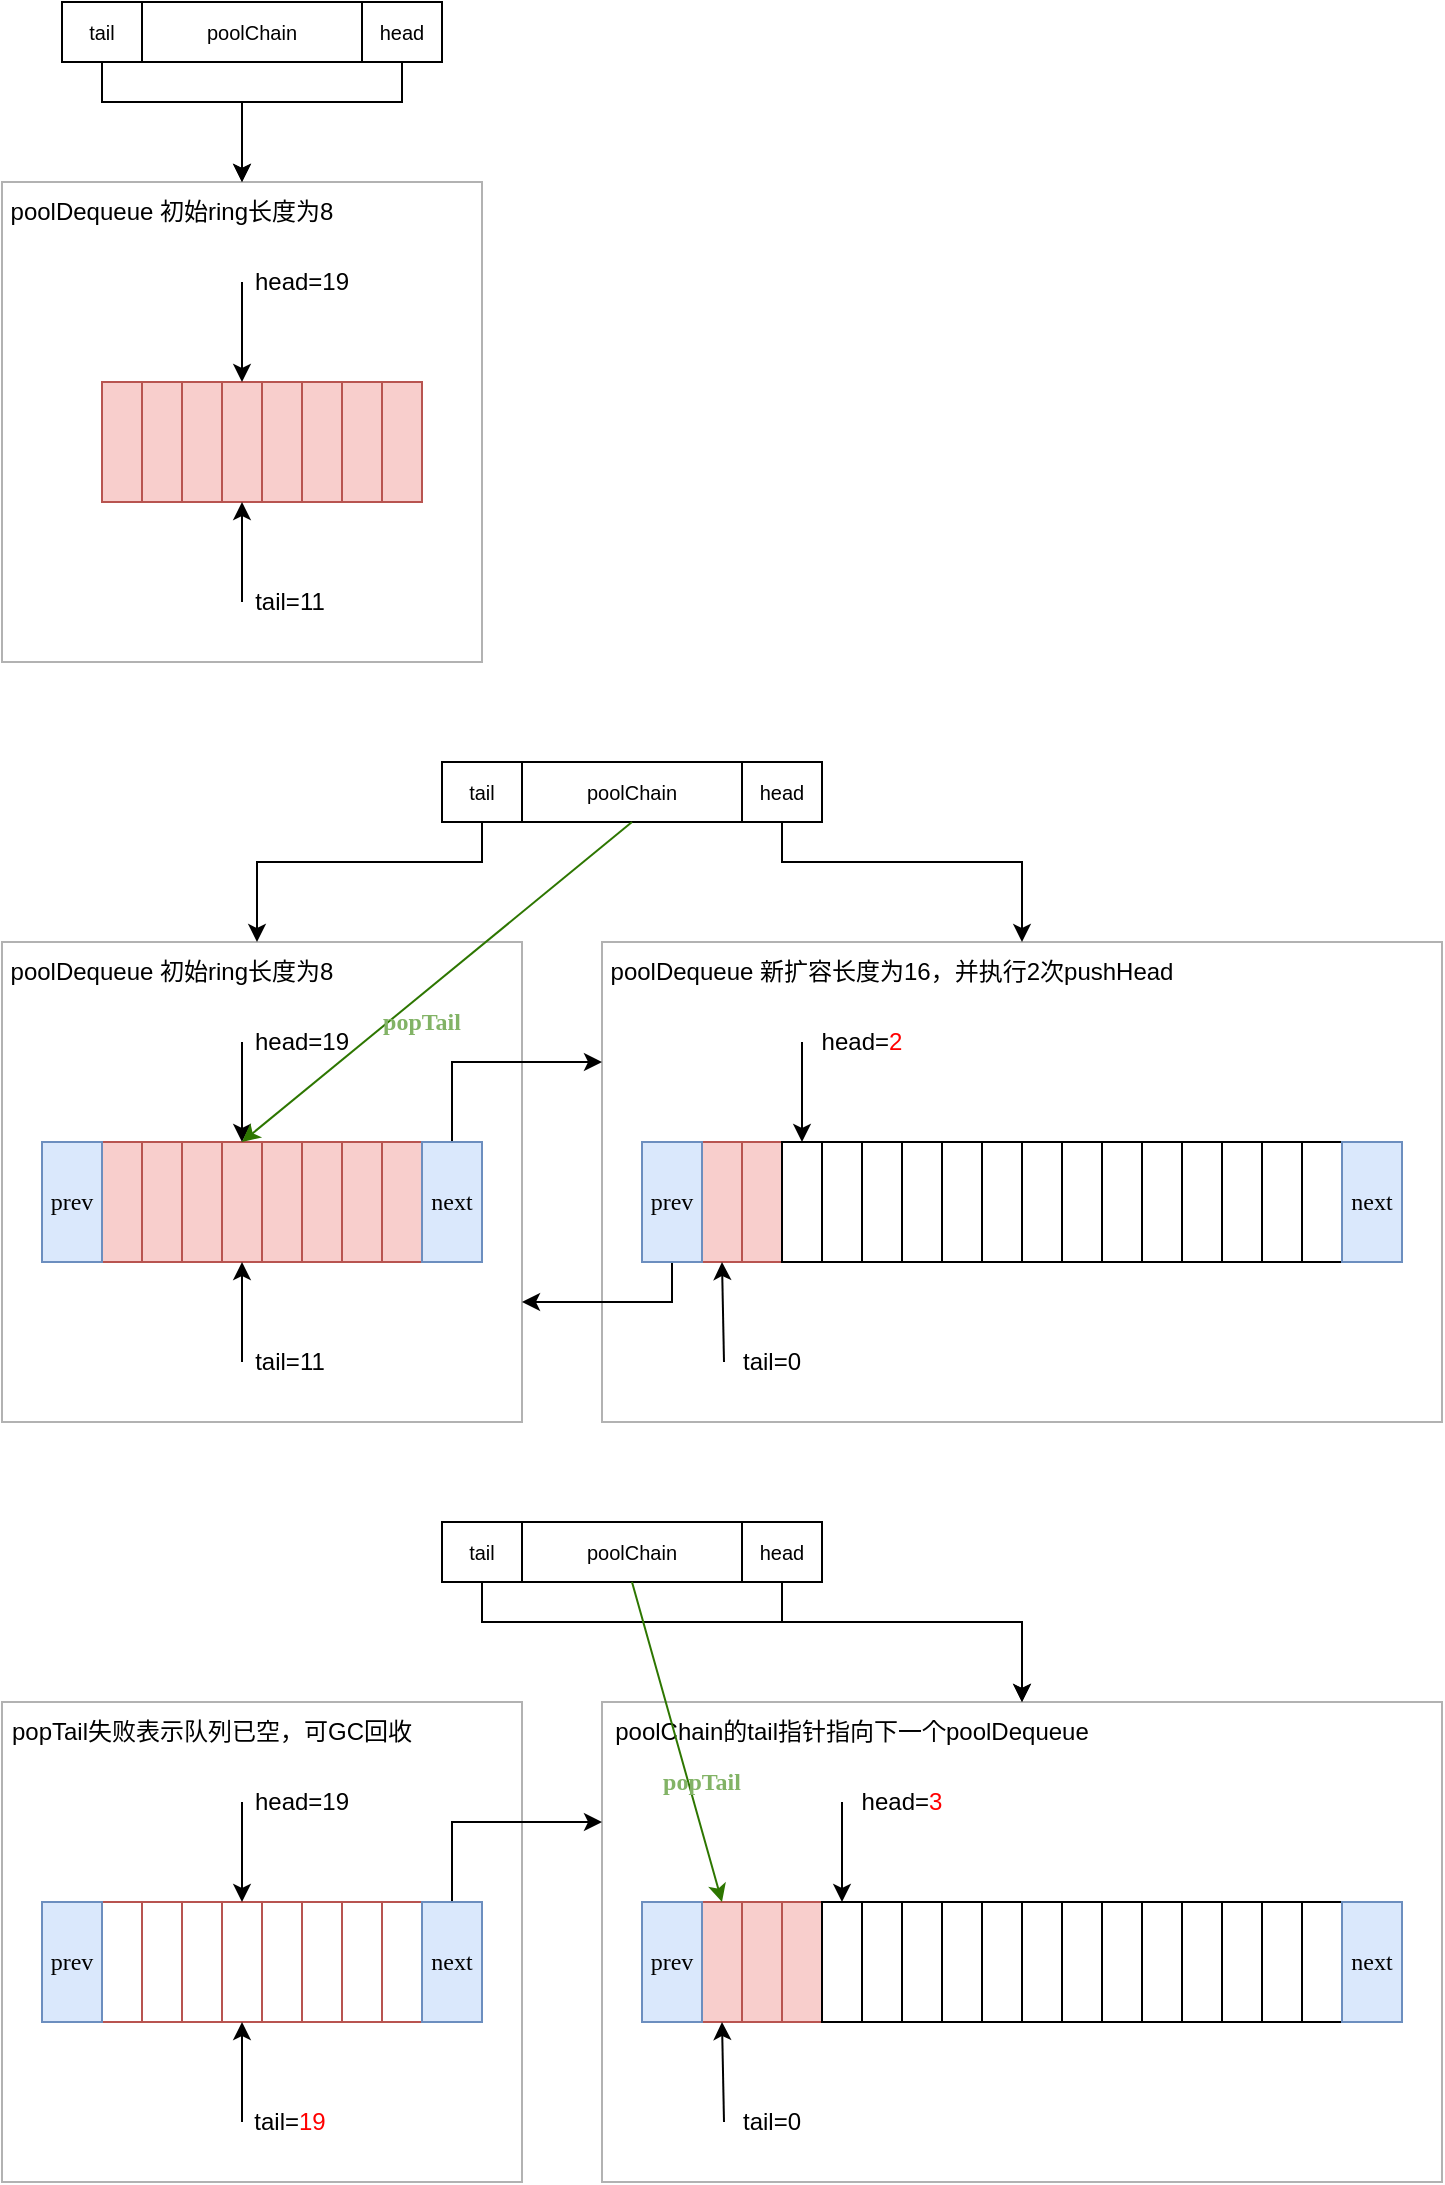 <mxfile version="13.0.3" type="device"><diagram id="6gDkvC9QRRX6IcyeClYk" name="Page-1"><mxGraphModel dx="946" dy="600" grid="1" gridSize="10" guides="1" tooltips="1" connect="1" arrows="1" fold="1" page="1" pageScale="1" pageWidth="827" pageHeight="1169" math="0" shadow="0"><root><mxCell id="0"/><mxCell id="1" parent="0"/><mxCell id="5kj4WZSdBN67woYxVxpB-96" value="" style="rounded=0;whiteSpace=wrap;html=1;shadow=0;comic=0;strokeColor=#000000;strokeWidth=1;fillColor=#FFFFFF;gradientColor=none;fontSize=10;opacity=30;" vertex="1" parent="1"><mxGeometry x="110" y="610" width="260" height="240" as="geometry"/></mxCell><mxCell id="5kj4WZSdBN67woYxVxpB-95" value="" style="rounded=0;whiteSpace=wrap;html=1;shadow=0;comic=0;strokeColor=#000000;strokeWidth=1;fillColor=#FFFFFF;gradientColor=none;fontSize=10;opacity=30;" vertex="1" parent="1"><mxGeometry x="110" y="230" width="240" height="240" as="geometry"/></mxCell><mxCell id="5kj4WZSdBN67woYxVxpB-26" value="poolDequeue 初始ring长度为8" style="text;html=1;strokeColor=none;fillColor=none;align=center;verticalAlign=middle;whiteSpace=wrap;rounded=0;opacity=30;" vertex="1" parent="1"><mxGeometry x="110" y="230" width="170" height="30" as="geometry"/></mxCell><mxCell id="5kj4WZSdBN67woYxVxpB-53" value="" style="rounded=0;whiteSpace=wrap;html=1;fillColor=#f8cecc;strokeColor=#b85450;" vertex="1" parent="1"><mxGeometry x="160" y="330" width="20" height="60" as="geometry"/></mxCell><mxCell id="5kj4WZSdBN67woYxVxpB-54" value="" style="rounded=0;whiteSpace=wrap;html=1;fillColor=#f8cecc;strokeColor=#b85450;" vertex="1" parent="1"><mxGeometry x="180" y="330" width="20" height="60" as="geometry"/></mxCell><mxCell id="5kj4WZSdBN67woYxVxpB-55" value="" style="rounded=0;whiteSpace=wrap;html=1;fillColor=#f8cecc;strokeColor=#b85450;gradientDirection=north;comic=0;" vertex="1" parent="1"><mxGeometry x="200" y="330" width="20" height="60" as="geometry"/></mxCell><mxCell id="5kj4WZSdBN67woYxVxpB-56" value="" style="rounded=0;whiteSpace=wrap;html=1;fillColor=#f8cecc;strokeColor=#b85450;" vertex="1" parent="1"><mxGeometry x="220" y="330" width="20" height="60" as="geometry"/></mxCell><mxCell id="5kj4WZSdBN67woYxVxpB-57" value="" style="rounded=0;whiteSpace=wrap;html=1;fillColor=#f8cecc;strokeColor=#b85450;" vertex="1" parent="1"><mxGeometry x="240" y="330" width="20" height="60" as="geometry"/></mxCell><mxCell id="5kj4WZSdBN67woYxVxpB-58" value="" style="rounded=0;whiteSpace=wrap;html=1;fillColor=#f8cecc;strokeColor=#b85450;" vertex="1" parent="1"><mxGeometry x="260" y="330" width="20" height="60" as="geometry"/></mxCell><mxCell id="5kj4WZSdBN67woYxVxpB-59" value="" style="rounded=0;whiteSpace=wrap;html=1;fillColor=#f8cecc;strokeColor=#b85450;" vertex="1" parent="1"><mxGeometry x="280" y="330" width="20" height="60" as="geometry"/></mxCell><mxCell id="5kj4WZSdBN67woYxVxpB-60" value="" style="rounded=0;whiteSpace=wrap;html=1;fillColor=#f8cecc;strokeColor=#b85450;" vertex="1" parent="1"><mxGeometry x="300" y="330" width="20" height="60" as="geometry"/></mxCell><mxCell id="5kj4WZSdBN67woYxVxpB-61" value="" style="endArrow=classic;html=1;entryX=0.5;entryY=0;entryDx=0;entryDy=0;exitX=0;exitY=0.5;exitDx=0;exitDy=0;" edge="1" source="5kj4WZSdBN67woYxVxpB-63" target="5kj4WZSdBN67woYxVxpB-56" parent="1"><mxGeometry width="50" height="50" relative="1" as="geometry"><mxPoint x="190" y="280" as="sourcePoint"/><mxPoint x="290" y="330" as="targetPoint"/></mxGeometry></mxCell><mxCell id="5kj4WZSdBN67woYxVxpB-62" value="" style="endArrow=classic;html=1;entryX=0.5;entryY=1;entryDx=0;entryDy=0;exitX=0;exitY=0.5;exitDx=0;exitDy=0;" edge="1" source="5kj4WZSdBN67woYxVxpB-64" target="5kj4WZSdBN67woYxVxpB-56" parent="1"><mxGeometry width="50" height="50" relative="1" as="geometry"><mxPoint x="210" y="440" as="sourcePoint"/><mxPoint x="219" y="470" as="targetPoint"/></mxGeometry></mxCell><mxCell id="5kj4WZSdBN67woYxVxpB-63" value="head=19" style="text;html=1;strokeColor=none;fillColor=none;align=center;verticalAlign=middle;whiteSpace=wrap;rounded=0;" vertex="1" parent="1"><mxGeometry x="230" y="270" width="60" height="20" as="geometry"/></mxCell><mxCell id="5kj4WZSdBN67woYxVxpB-64" value="tail=11" style="text;html=1;strokeColor=none;fillColor=none;align=center;verticalAlign=middle;whiteSpace=wrap;rounded=0;" vertex="1" parent="1"><mxGeometry x="230" y="430" width="48" height="20" as="geometry"/></mxCell><mxCell id="5kj4WZSdBN67woYxVxpB-66" value="poolChain" style="rounded=0;whiteSpace=wrap;html=1;shadow=0;comic=0;strokeWidth=1;fontSize=10;" vertex="1" parent="1"><mxGeometry x="180" y="140" width="110" height="30" as="geometry"/></mxCell><mxCell id="5kj4WZSdBN67woYxVxpB-67" value="head" style="rounded=0;whiteSpace=wrap;html=1;shadow=0;comic=0;strokeColor=#000000;strokeWidth=1;fillColor=#FFFFFF;gradientColor=none;fontSize=10;" vertex="1" parent="1"><mxGeometry x="290" y="140" width="40" height="30" as="geometry"/></mxCell><mxCell id="5kj4WZSdBN67woYxVxpB-74" value="" style="edgeStyle=orthogonalEdgeStyle;rounded=0;orthogonalLoop=1;jettySize=auto;html=1;fontSize=8;" edge="1" parent="1" source="5kj4WZSdBN67woYxVxpB-68"><mxGeometry relative="1" as="geometry"><mxPoint x="230" y="230" as="targetPoint"/><Array as="points"><mxPoint x="160" y="190"/><mxPoint x="230" y="190"/></Array></mxGeometry></mxCell><mxCell id="5kj4WZSdBN67woYxVxpB-68" value="tail" style="rounded=0;whiteSpace=wrap;html=1;shadow=0;comic=0;strokeColor=#000000;strokeWidth=1;fillColor=#FFFFFF;gradientColor=none;fontSize=10;" vertex="1" parent="1"><mxGeometry x="140" y="140" width="40" height="30" as="geometry"/></mxCell><mxCell id="5kj4WZSdBN67woYxVxpB-75" value="" style="edgeStyle=orthogonalEdgeStyle;rounded=0;orthogonalLoop=1;jettySize=auto;html=1;fontSize=8;exitX=0.5;exitY=1;exitDx=0;exitDy=0;" edge="1" parent="1" source="5kj4WZSdBN67woYxVxpB-67"><mxGeometry relative="1" as="geometry"><mxPoint x="180" y="180" as="sourcePoint"/><mxPoint x="230" y="230" as="targetPoint"/><Array as="points"><mxPoint x="310" y="190"/><mxPoint x="230" y="190"/></Array></mxGeometry></mxCell><mxCell id="5kj4WZSdBN67woYxVxpB-77" value="poolDequeue 初始ring长度为8" style="text;html=1;strokeColor=none;fillColor=none;align=center;verticalAlign=middle;whiteSpace=wrap;rounded=0;opacity=30;" vertex="1" parent="1"><mxGeometry x="110" y="610" width="170" height="30" as="geometry"/></mxCell><mxCell id="5kj4WZSdBN67woYxVxpB-78" value="" style="rounded=0;whiteSpace=wrap;html=1;fillColor=#f8cecc;strokeColor=#b85450;" vertex="1" parent="1"><mxGeometry x="160" y="710" width="20" height="60" as="geometry"/></mxCell><mxCell id="5kj4WZSdBN67woYxVxpB-79" value="" style="rounded=0;whiteSpace=wrap;html=1;fillColor=#f8cecc;strokeColor=#b85450;" vertex="1" parent="1"><mxGeometry x="180" y="710" width="20" height="60" as="geometry"/></mxCell><mxCell id="5kj4WZSdBN67woYxVxpB-80" value="" style="rounded=0;whiteSpace=wrap;html=1;fillColor=#f8cecc;strokeColor=#b85450;gradientDirection=north;comic=0;" vertex="1" parent="1"><mxGeometry x="200" y="710" width="20" height="60" as="geometry"/></mxCell><mxCell id="5kj4WZSdBN67woYxVxpB-81" value="" style="rounded=0;whiteSpace=wrap;html=1;fillColor=#f8cecc;strokeColor=#b85450;" vertex="1" parent="1"><mxGeometry x="220" y="710" width="20" height="60" as="geometry"/></mxCell><mxCell id="5kj4WZSdBN67woYxVxpB-82" value="" style="rounded=0;whiteSpace=wrap;html=1;fillColor=#f8cecc;strokeColor=#b85450;" vertex="1" parent="1"><mxGeometry x="240" y="710" width="20" height="60" as="geometry"/></mxCell><mxCell id="5kj4WZSdBN67woYxVxpB-83" value="" style="rounded=0;whiteSpace=wrap;html=1;fillColor=#f8cecc;strokeColor=#b85450;" vertex="1" parent="1"><mxGeometry x="260" y="710" width="20" height="60" as="geometry"/></mxCell><mxCell id="5kj4WZSdBN67woYxVxpB-84" value="" style="rounded=0;whiteSpace=wrap;html=1;fillColor=#f8cecc;strokeColor=#b85450;" vertex="1" parent="1"><mxGeometry x="280" y="710" width="20" height="60" as="geometry"/></mxCell><mxCell id="5kj4WZSdBN67woYxVxpB-85" value="" style="rounded=0;whiteSpace=wrap;html=1;fillColor=#f8cecc;strokeColor=#b85450;" vertex="1" parent="1"><mxGeometry x="300" y="710" width="20" height="60" as="geometry"/></mxCell><mxCell id="5kj4WZSdBN67woYxVxpB-86" value="" style="endArrow=classic;html=1;entryX=0.5;entryY=0;entryDx=0;entryDy=0;exitX=0;exitY=0.5;exitDx=0;exitDy=0;" edge="1" source="5kj4WZSdBN67woYxVxpB-88" target="5kj4WZSdBN67woYxVxpB-81" parent="1"><mxGeometry width="50" height="50" relative="1" as="geometry"><mxPoint x="190" y="660" as="sourcePoint"/><mxPoint x="290" y="710" as="targetPoint"/></mxGeometry></mxCell><mxCell id="5kj4WZSdBN67woYxVxpB-87" value="" style="endArrow=classic;html=1;entryX=0.5;entryY=1;entryDx=0;entryDy=0;exitX=0;exitY=0.5;exitDx=0;exitDy=0;" edge="1" source="5kj4WZSdBN67woYxVxpB-89" target="5kj4WZSdBN67woYxVxpB-81" parent="1"><mxGeometry width="50" height="50" relative="1" as="geometry"><mxPoint x="210" y="820" as="sourcePoint"/><mxPoint x="219" y="850" as="targetPoint"/></mxGeometry></mxCell><mxCell id="5kj4WZSdBN67woYxVxpB-88" value="head=19" style="text;html=1;strokeColor=none;fillColor=none;align=center;verticalAlign=middle;whiteSpace=wrap;rounded=0;" vertex="1" parent="1"><mxGeometry x="230" y="650" width="60" height="20" as="geometry"/></mxCell><mxCell id="5kj4WZSdBN67woYxVxpB-89" value="tail=11" style="text;html=1;strokeColor=none;fillColor=none;align=center;verticalAlign=middle;whiteSpace=wrap;rounded=0;" vertex="1" parent="1"><mxGeometry x="230" y="810" width="48" height="20" as="geometry"/></mxCell><mxCell id="5kj4WZSdBN67woYxVxpB-90" value="poolChain" style="rounded=0;whiteSpace=wrap;html=1;shadow=0;comic=0;strokeWidth=1;fontSize=10;" vertex="1" parent="1"><mxGeometry x="370" y="520" width="110" height="30" as="geometry"/></mxCell><mxCell id="5kj4WZSdBN67woYxVxpB-91" value="head" style="rounded=0;whiteSpace=wrap;html=1;shadow=0;comic=0;strokeColor=#000000;strokeWidth=1;fillColor=#FFFFFF;gradientColor=none;fontSize=10;" vertex="1" parent="1"><mxGeometry x="480" y="520" width="40" height="30" as="geometry"/></mxCell><mxCell id="5kj4WZSdBN67woYxVxpB-92" value="" style="edgeStyle=orthogonalEdgeStyle;rounded=0;orthogonalLoop=1;jettySize=auto;html=1;fontSize=8;entryX=0.75;entryY=0;entryDx=0;entryDy=0;" edge="1" source="5kj4WZSdBN67woYxVxpB-93" parent="1" target="5kj4WZSdBN67woYxVxpB-77"><mxGeometry relative="1" as="geometry"><mxPoint x="230" y="610" as="targetPoint"/><Array as="points"><mxPoint x="350" y="570"/><mxPoint x="238" y="570"/></Array></mxGeometry></mxCell><mxCell id="5kj4WZSdBN67woYxVxpB-93" value="tail" style="rounded=0;whiteSpace=wrap;html=1;shadow=0;comic=0;strokeColor=#000000;strokeWidth=1;fillColor=#FFFFFF;gradientColor=none;fontSize=10;" vertex="1" parent="1"><mxGeometry x="330" y="520" width="40" height="30" as="geometry"/></mxCell><mxCell id="5kj4WZSdBN67woYxVxpB-94" value="" style="edgeStyle=orthogonalEdgeStyle;rounded=0;orthogonalLoop=1;jettySize=auto;html=1;fontSize=8;exitX=0.5;exitY=1;exitDx=0;exitDy=0;entryX=0.5;entryY=0;entryDx=0;entryDy=0;" edge="1" source="5kj4WZSdBN67woYxVxpB-91" parent="1" target="5kj4WZSdBN67woYxVxpB-97"><mxGeometry relative="1" as="geometry"><mxPoint x="370" y="560" as="sourcePoint"/><mxPoint x="420" y="610" as="targetPoint"/><Array as="points"><mxPoint x="500" y="570"/><mxPoint x="620" y="570"/><mxPoint x="620" y="610"/></Array></mxGeometry></mxCell><mxCell id="5kj4WZSdBN67woYxVxpB-97" value="" style="rounded=0;whiteSpace=wrap;html=1;shadow=0;comic=0;strokeColor=#000000;strokeWidth=1;fillColor=#FFFFFF;gradientColor=none;fontSize=10;opacity=30;" vertex="1" parent="1"><mxGeometry x="410" y="610" width="420" height="240" as="geometry"/></mxCell><mxCell id="5kj4WZSdBN67woYxVxpB-98" value="poolDequeue 新扩容长度为16，并执行2次pushHead" style="text;html=1;strokeColor=none;fillColor=none;align=center;verticalAlign=middle;whiteSpace=wrap;rounded=0;opacity=30;" vertex="1" parent="1"><mxGeometry x="410" y="610" width="290" height="30" as="geometry"/></mxCell><mxCell id="5kj4WZSdBN67woYxVxpB-99" value="" style="rounded=0;whiteSpace=wrap;html=1;fillColor=#f8cecc;strokeColor=#b85450;" vertex="1" parent="1"><mxGeometry x="460" y="710" width="20" height="60" as="geometry"/></mxCell><mxCell id="5kj4WZSdBN67woYxVxpB-100" value="" style="rounded=0;whiteSpace=wrap;html=1;fillColor=#f8cecc;strokeColor=#b85450;" vertex="1" parent="1"><mxGeometry x="480" y="710" width="20" height="60" as="geometry"/></mxCell><mxCell id="5kj4WZSdBN67woYxVxpB-101" value="" style="rounded=0;whiteSpace=wrap;html=1;gradientDirection=north;comic=0;" vertex="1" parent="1"><mxGeometry x="500" y="710" width="20" height="60" as="geometry"/></mxCell><mxCell id="5kj4WZSdBN67woYxVxpB-102" value="" style="rounded=0;whiteSpace=wrap;html=1;" vertex="1" parent="1"><mxGeometry x="520" y="710" width="20" height="60" as="geometry"/></mxCell><mxCell id="5kj4WZSdBN67woYxVxpB-103" value="" style="rounded=0;whiteSpace=wrap;html=1;" vertex="1" parent="1"><mxGeometry x="540" y="710" width="20" height="60" as="geometry"/></mxCell><mxCell id="5kj4WZSdBN67woYxVxpB-104" value="" style="rounded=0;whiteSpace=wrap;html=1;" vertex="1" parent="1"><mxGeometry x="560" y="710" width="20" height="60" as="geometry"/></mxCell><mxCell id="5kj4WZSdBN67woYxVxpB-105" value="" style="rounded=0;whiteSpace=wrap;html=1;" vertex="1" parent="1"><mxGeometry x="580" y="710" width="20" height="60" as="geometry"/></mxCell><mxCell id="5kj4WZSdBN67woYxVxpB-106" value="" style="rounded=0;whiteSpace=wrap;html=1;" vertex="1" parent="1"><mxGeometry x="600" y="710" width="20" height="60" as="geometry"/></mxCell><mxCell id="5kj4WZSdBN67woYxVxpB-107" value="" style="endArrow=classic;html=1;entryX=0.5;entryY=0;entryDx=0;entryDy=0;exitX=0;exitY=0.5;exitDx=0;exitDy=0;" edge="1" source="5kj4WZSdBN67woYxVxpB-109" target="5kj4WZSdBN67woYxVxpB-101" parent="1"><mxGeometry width="50" height="50" relative="1" as="geometry"><mxPoint x="490" y="660" as="sourcePoint"/><mxPoint x="590" y="710" as="targetPoint"/></mxGeometry></mxCell><mxCell id="5kj4WZSdBN67woYxVxpB-108" value="" style="endArrow=classic;html=1;entryX=0.5;entryY=1;entryDx=0;entryDy=0;exitX=0;exitY=0.5;exitDx=0;exitDy=0;" edge="1" source="5kj4WZSdBN67woYxVxpB-110" target="5kj4WZSdBN67woYxVxpB-99" parent="1"><mxGeometry width="50" height="50" relative="1" as="geometry"><mxPoint x="510" y="820" as="sourcePoint"/><mxPoint x="519" y="850" as="targetPoint"/></mxGeometry></mxCell><mxCell id="5kj4WZSdBN67woYxVxpB-109" value="head=&lt;font color=&quot;#ff0000&quot;&gt;2&lt;/font&gt;" style="text;html=1;strokeColor=none;fillColor=none;align=center;verticalAlign=middle;whiteSpace=wrap;rounded=0;" vertex="1" parent="1"><mxGeometry x="510" y="650" width="60" height="20" as="geometry"/></mxCell><mxCell id="5kj4WZSdBN67woYxVxpB-110" value="tail=0" style="text;html=1;strokeColor=none;fillColor=none;align=center;verticalAlign=middle;whiteSpace=wrap;rounded=0;" vertex="1" parent="1"><mxGeometry x="471" y="810" width="48" height="20" as="geometry"/></mxCell><mxCell id="5kj4WZSdBN67woYxVxpB-111" value="" style="rounded=0;whiteSpace=wrap;html=1;" vertex="1" parent="1"><mxGeometry x="760" y="710" width="20" height="60" as="geometry"/></mxCell><mxCell id="5kj4WZSdBN67woYxVxpB-112" value="" style="rounded=0;whiteSpace=wrap;html=1;" vertex="1" parent="1"><mxGeometry x="740" y="710" width="20" height="60" as="geometry"/></mxCell><mxCell id="5kj4WZSdBN67woYxVxpB-113" value="" style="rounded=0;whiteSpace=wrap;html=1;" vertex="1" parent="1"><mxGeometry x="720" y="710" width="20" height="60" as="geometry"/></mxCell><mxCell id="5kj4WZSdBN67woYxVxpB-114" value="" style="rounded=0;whiteSpace=wrap;html=1;" vertex="1" parent="1"><mxGeometry x="700" y="710" width="20" height="60" as="geometry"/></mxCell><mxCell id="5kj4WZSdBN67woYxVxpB-115" value="" style="rounded=0;whiteSpace=wrap;html=1;" vertex="1" parent="1"><mxGeometry x="680" y="710" width="20" height="60" as="geometry"/></mxCell><mxCell id="5kj4WZSdBN67woYxVxpB-116" value="" style="rounded=0;whiteSpace=wrap;html=1;gradientDirection=north;comic=0;" vertex="1" parent="1"><mxGeometry x="660" y="710" width="20" height="60" as="geometry"/></mxCell><mxCell id="5kj4WZSdBN67woYxVxpB-117" value="" style="rounded=0;whiteSpace=wrap;html=1;" vertex="1" parent="1"><mxGeometry x="640" y="710" width="20" height="60" as="geometry"/></mxCell><mxCell id="5kj4WZSdBN67woYxVxpB-118" value="" style="rounded=0;whiteSpace=wrap;html=1;" vertex="1" parent="1"><mxGeometry x="620" y="710" width="20" height="60" as="geometry"/></mxCell><mxCell id="5kj4WZSdBN67woYxVxpB-125" value="" style="edgeStyle=orthogonalEdgeStyle;rounded=0;orthogonalLoop=1;jettySize=auto;html=1;fontFamily=Verdana;fontSize=10;entryX=1;entryY=0.75;entryDx=0;entryDy=0;exitX=0.5;exitY=0;exitDx=0;exitDy=0;" edge="1" parent="1" source="5kj4WZSdBN67woYxVxpB-120" target="5kj4WZSdBN67woYxVxpB-96"><mxGeometry relative="1" as="geometry"><Array as="points"><mxPoint x="445" y="790"/></Array></mxGeometry></mxCell><mxCell id="5kj4WZSdBN67woYxVxpB-120" value="&lt;div&gt;&lt;span&gt;prev&lt;/span&gt;&lt;br&gt;&lt;/div&gt;" style="rounded=0;whiteSpace=wrap;html=1;fillColor=#dae8fc;strokeColor=#6c8ebf;direction=west;fontFamily=Verdana;" vertex="1" parent="1"><mxGeometry x="430" y="710" width="30" height="60" as="geometry"/></mxCell><mxCell id="5kj4WZSdBN67woYxVxpB-121" value="&lt;div&gt;&lt;span&gt;next&lt;/span&gt;&lt;br&gt;&lt;/div&gt;" style="rounded=0;whiteSpace=wrap;html=1;fillColor=#dae8fc;strokeColor=#6c8ebf;direction=west;fontFamily=Verdana;" vertex="1" parent="1"><mxGeometry x="780" y="710" width="30" height="60" as="geometry"/></mxCell><mxCell id="5kj4WZSdBN67woYxVxpB-122" value="&lt;div&gt;&lt;span&gt;prev&lt;/span&gt;&lt;br&gt;&lt;/div&gt;" style="rounded=0;whiteSpace=wrap;html=1;fillColor=#dae8fc;strokeColor=#6c8ebf;direction=west;fontFamily=Verdana;" vertex="1" parent="1"><mxGeometry x="130" y="710" width="30" height="60" as="geometry"/></mxCell><mxCell id="5kj4WZSdBN67woYxVxpB-128" value="" style="edgeStyle=orthogonalEdgeStyle;rounded=0;orthogonalLoop=1;jettySize=auto;html=1;fontFamily=Verdana;fontSize=10;entryX=0;entryY=0.25;entryDx=0;entryDy=0;exitX=0.5;exitY=1;exitDx=0;exitDy=0;" edge="1" parent="1" source="5kj4WZSdBN67woYxVxpB-123" target="5kj4WZSdBN67woYxVxpB-97"><mxGeometry relative="1" as="geometry"><mxPoint x="335" y="630" as="targetPoint"/></mxGeometry></mxCell><mxCell id="5kj4WZSdBN67woYxVxpB-123" value="&lt;div&gt;&lt;span&gt;next&lt;/span&gt;&lt;br&gt;&lt;/div&gt;" style="rounded=0;whiteSpace=wrap;html=1;fillColor=#dae8fc;strokeColor=#6c8ebf;direction=west;fontFamily=Verdana;" vertex="1" parent="1"><mxGeometry x="320" y="710" width="30" height="60" as="geometry"/></mxCell><mxCell id="5kj4WZSdBN67woYxVxpB-129" value="" style="endArrow=classic;html=1;fontFamily=Verdana;fontSize=10;exitX=0.5;exitY=1;exitDx=0;exitDy=0;entryX=0.5;entryY=0;entryDx=0;entryDy=0;fillColor=#60a917;strokeColor=#2D7600;" edge="1" parent="1" source="5kj4WZSdBN67woYxVxpB-90" target="5kj4WZSdBN67woYxVxpB-81"><mxGeometry width="50" height="50" relative="1" as="geometry"><mxPoint x="450" y="720" as="sourcePoint"/><mxPoint x="500" y="670" as="targetPoint"/></mxGeometry></mxCell><mxCell id="5kj4WZSdBN67woYxVxpB-130" value="popTail" style="text;html=1;strokeColor=none;fillColor=none;align=center;verticalAlign=middle;whiteSpace=wrap;rounded=0;shadow=0;comic=0;fontFamily=Verdana;fontSize=12;opacity=30;fontColor=#82B366;fontStyle=1" vertex="1" parent="1"><mxGeometry x="300" y="640" width="40" height="20" as="geometry"/></mxCell><mxCell id="5kj4WZSdBN67woYxVxpB-131" value="" style="rounded=0;whiteSpace=wrap;html=1;shadow=0;comic=0;strokeColor=#000000;strokeWidth=1;fillColor=#FFFFFF;gradientColor=none;fontSize=10;opacity=30;" vertex="1" parent="1"><mxGeometry x="110" y="990" width="260" height="240" as="geometry"/></mxCell><mxCell id="5kj4WZSdBN67woYxVxpB-132" value="popTail失败表示队列已空，可GC回收" style="text;html=1;strokeColor=none;fillColor=none;align=center;verticalAlign=middle;whiteSpace=wrap;rounded=0;opacity=30;" vertex="1" parent="1"><mxGeometry x="110" y="990" width="210" height="30" as="geometry"/></mxCell><mxCell id="5kj4WZSdBN67woYxVxpB-133" value="" style="rounded=0;whiteSpace=wrap;html=1;fillColor=#FFFFFF;strokeColor=#b85450;" vertex="1" parent="1"><mxGeometry x="160" y="1090" width="20" height="60" as="geometry"/></mxCell><mxCell id="5kj4WZSdBN67woYxVxpB-134" value="" style="rounded=0;whiteSpace=wrap;html=1;fillColor=#FFFFFF;strokeColor=#b85450;" vertex="1" parent="1"><mxGeometry x="180" y="1090" width="20" height="60" as="geometry"/></mxCell><mxCell id="5kj4WZSdBN67woYxVxpB-135" value="" style="rounded=0;whiteSpace=wrap;html=1;fillColor=#FFFFFF;strokeColor=#b85450;gradientDirection=north;comic=0;" vertex="1" parent="1"><mxGeometry x="200" y="1090" width="20" height="60" as="geometry"/></mxCell><mxCell id="5kj4WZSdBN67woYxVxpB-136" value="" style="rounded=0;whiteSpace=wrap;html=1;fillColor=#FFFFFF;strokeColor=#b85450;" vertex="1" parent="1"><mxGeometry x="220" y="1090" width="20" height="60" as="geometry"/></mxCell><mxCell id="5kj4WZSdBN67woYxVxpB-137" value="" style="rounded=0;whiteSpace=wrap;html=1;fillColor=#FFFFFF;strokeColor=#b85450;" vertex="1" parent="1"><mxGeometry x="240" y="1090" width="20" height="60" as="geometry"/></mxCell><mxCell id="5kj4WZSdBN67woYxVxpB-138" value="" style="rounded=0;whiteSpace=wrap;html=1;fillColor=#FFFFFF;strokeColor=#b85450;" vertex="1" parent="1"><mxGeometry x="260" y="1090" width="20" height="60" as="geometry"/></mxCell><mxCell id="5kj4WZSdBN67woYxVxpB-139" value="" style="rounded=0;whiteSpace=wrap;html=1;fillColor=#FFFFFF;strokeColor=#b85450;" vertex="1" parent="1"><mxGeometry x="280" y="1090" width="20" height="60" as="geometry"/></mxCell><mxCell id="5kj4WZSdBN67woYxVxpB-140" value="" style="rounded=0;whiteSpace=wrap;html=1;fillColor=#FFFFFF;strokeColor=#b85450;" vertex="1" parent="1"><mxGeometry x="300" y="1090" width="20" height="60" as="geometry"/></mxCell><mxCell id="5kj4WZSdBN67woYxVxpB-141" value="" style="endArrow=classic;html=1;entryX=0.5;entryY=0;entryDx=0;entryDy=0;exitX=0;exitY=0.5;exitDx=0;exitDy=0;" edge="1" source="5kj4WZSdBN67woYxVxpB-143" target="5kj4WZSdBN67woYxVxpB-136" parent="1"><mxGeometry width="50" height="50" relative="1" as="geometry"><mxPoint x="190" y="1040" as="sourcePoint"/><mxPoint x="290" y="1090" as="targetPoint"/></mxGeometry></mxCell><mxCell id="5kj4WZSdBN67woYxVxpB-142" value="" style="endArrow=classic;html=1;entryX=0.5;entryY=1;entryDx=0;entryDy=0;exitX=0;exitY=0.5;exitDx=0;exitDy=0;" edge="1" source="5kj4WZSdBN67woYxVxpB-144" target="5kj4WZSdBN67woYxVxpB-136" parent="1"><mxGeometry width="50" height="50" relative="1" as="geometry"><mxPoint x="210" y="1200" as="sourcePoint"/><mxPoint x="219" y="1230" as="targetPoint"/></mxGeometry></mxCell><mxCell id="5kj4WZSdBN67woYxVxpB-143" value="head=19" style="text;html=1;strokeColor=none;fillColor=none;align=center;verticalAlign=middle;whiteSpace=wrap;rounded=0;" vertex="1" parent="1"><mxGeometry x="230" y="1030" width="60" height="20" as="geometry"/></mxCell><mxCell id="5kj4WZSdBN67woYxVxpB-144" value="tail=&lt;font color=&quot;#ff0000&quot;&gt;19&lt;/font&gt;" style="text;html=1;strokeColor=none;fillColor=none;align=center;verticalAlign=middle;whiteSpace=wrap;rounded=0;" vertex="1" parent="1"><mxGeometry x="230" y="1190" width="48" height="20" as="geometry"/></mxCell><mxCell id="5kj4WZSdBN67woYxVxpB-145" value="poolChain" style="rounded=0;whiteSpace=wrap;html=1;shadow=0;comic=0;strokeWidth=1;fontSize=10;" vertex="1" parent="1"><mxGeometry x="370" y="900" width="110" height="30" as="geometry"/></mxCell><mxCell id="5kj4WZSdBN67woYxVxpB-146" value="head" style="rounded=0;whiteSpace=wrap;html=1;shadow=0;comic=0;strokeColor=#000000;strokeWidth=1;fillColor=#FFFFFF;gradientColor=none;fontSize=10;" vertex="1" parent="1"><mxGeometry x="480" y="900" width="40" height="30" as="geometry"/></mxCell><mxCell id="5kj4WZSdBN67woYxVxpB-147" value="" style="edgeStyle=orthogonalEdgeStyle;rounded=0;orthogonalLoop=1;jettySize=auto;html=1;fontSize=8;entryX=0.5;entryY=0;entryDx=0;entryDy=0;" edge="1" source="5kj4WZSdBN67woYxVxpB-148" target="5kj4WZSdBN67woYxVxpB-150" parent="1"><mxGeometry relative="1" as="geometry"><mxPoint x="230" y="990" as="targetPoint"/><Array as="points"><mxPoint x="350" y="950"/><mxPoint x="620" y="950"/></Array></mxGeometry></mxCell><mxCell id="5kj4WZSdBN67woYxVxpB-148" value="tail" style="rounded=0;whiteSpace=wrap;html=1;shadow=0;comic=0;strokeColor=#000000;strokeWidth=1;fillColor=#FFFFFF;gradientColor=none;fontSize=10;" vertex="1" parent="1"><mxGeometry x="330" y="900" width="40" height="30" as="geometry"/></mxCell><mxCell id="5kj4WZSdBN67woYxVxpB-149" value="" style="edgeStyle=orthogonalEdgeStyle;rounded=0;orthogonalLoop=1;jettySize=auto;html=1;fontSize=8;exitX=0.5;exitY=1;exitDx=0;exitDy=0;entryX=0.5;entryY=0;entryDx=0;entryDy=0;" edge="1" source="5kj4WZSdBN67woYxVxpB-146" target="5kj4WZSdBN67woYxVxpB-150" parent="1"><mxGeometry relative="1" as="geometry"><mxPoint x="370" y="940" as="sourcePoint"/><mxPoint x="420" y="990" as="targetPoint"/><Array as="points"><mxPoint x="500" y="950"/><mxPoint x="620" y="950"/></Array></mxGeometry></mxCell><mxCell id="5kj4WZSdBN67woYxVxpB-150" value="" style="rounded=0;whiteSpace=wrap;html=1;shadow=0;comic=0;strokeColor=#000000;strokeWidth=1;fillColor=#FFFFFF;gradientColor=none;fontSize=10;opacity=30;" vertex="1" parent="1"><mxGeometry x="410" y="990" width="420" height="240" as="geometry"/></mxCell><mxCell id="5kj4WZSdBN67woYxVxpB-151" value="poolChain的tail指针指向下一个poolDequeue" style="text;html=1;strokeColor=none;fillColor=none;align=center;verticalAlign=middle;whiteSpace=wrap;rounded=0;opacity=30;" vertex="1" parent="1"><mxGeometry x="410" y="990" width="250" height="30" as="geometry"/></mxCell><mxCell id="5kj4WZSdBN67woYxVxpB-152" value="" style="rounded=0;whiteSpace=wrap;html=1;fillColor=#f8cecc;strokeColor=#b85450;" vertex="1" parent="1"><mxGeometry x="460" y="1090" width="20" height="60" as="geometry"/></mxCell><mxCell id="5kj4WZSdBN67woYxVxpB-153" value="" style="rounded=0;whiteSpace=wrap;html=1;fillColor=#f8cecc;strokeColor=#b85450;" vertex="1" parent="1"><mxGeometry x="480" y="1090" width="20" height="60" as="geometry"/></mxCell><mxCell id="5kj4WZSdBN67woYxVxpB-154" value="" style="rounded=0;whiteSpace=wrap;html=1;gradientDirection=north;comic=0;fillColor=#f8cecc;strokeColor=#b85450;" vertex="1" parent="1"><mxGeometry x="500" y="1090" width="20" height="60" as="geometry"/></mxCell><mxCell id="5kj4WZSdBN67woYxVxpB-155" value="" style="rounded=0;whiteSpace=wrap;html=1;" vertex="1" parent="1"><mxGeometry x="520" y="1090" width="20" height="60" as="geometry"/></mxCell><mxCell id="5kj4WZSdBN67woYxVxpB-156" value="" style="rounded=0;whiteSpace=wrap;html=1;" vertex="1" parent="1"><mxGeometry x="540" y="1090" width="20" height="60" as="geometry"/></mxCell><mxCell id="5kj4WZSdBN67woYxVxpB-157" value="" style="rounded=0;whiteSpace=wrap;html=1;" vertex="1" parent="1"><mxGeometry x="560" y="1090" width="20" height="60" as="geometry"/></mxCell><mxCell id="5kj4WZSdBN67woYxVxpB-158" value="" style="rounded=0;whiteSpace=wrap;html=1;" vertex="1" parent="1"><mxGeometry x="580" y="1090" width="20" height="60" as="geometry"/></mxCell><mxCell id="5kj4WZSdBN67woYxVxpB-159" value="" style="rounded=0;whiteSpace=wrap;html=1;" vertex="1" parent="1"><mxGeometry x="600" y="1090" width="20" height="60" as="geometry"/></mxCell><mxCell id="5kj4WZSdBN67woYxVxpB-160" value="" style="endArrow=classic;html=1;entryX=0.5;entryY=0;entryDx=0;entryDy=0;exitX=0;exitY=0.5;exitDx=0;exitDy=0;" edge="1" source="5kj4WZSdBN67woYxVxpB-162" target="5kj4WZSdBN67woYxVxpB-155" parent="1"><mxGeometry width="50" height="50" relative="1" as="geometry"><mxPoint x="490" y="1040" as="sourcePoint"/><mxPoint x="590" y="1090" as="targetPoint"/></mxGeometry></mxCell><mxCell id="5kj4WZSdBN67woYxVxpB-161" value="" style="endArrow=classic;html=1;entryX=0.5;entryY=1;entryDx=0;entryDy=0;exitX=0;exitY=0.5;exitDx=0;exitDy=0;" edge="1" source="5kj4WZSdBN67woYxVxpB-163" target="5kj4WZSdBN67woYxVxpB-152" parent="1"><mxGeometry width="50" height="50" relative="1" as="geometry"><mxPoint x="510" y="1200" as="sourcePoint"/><mxPoint x="519" y="1230" as="targetPoint"/></mxGeometry></mxCell><mxCell id="5kj4WZSdBN67woYxVxpB-162" value="head=&lt;font color=&quot;#ff0000&quot;&gt;3&lt;/font&gt;" style="text;html=1;strokeColor=none;fillColor=none;align=center;verticalAlign=middle;whiteSpace=wrap;rounded=0;" vertex="1" parent="1"><mxGeometry x="530" y="1030" width="60" height="20" as="geometry"/></mxCell><mxCell id="5kj4WZSdBN67woYxVxpB-163" value="tail=0" style="text;html=1;strokeColor=none;fillColor=none;align=center;verticalAlign=middle;whiteSpace=wrap;rounded=0;" vertex="1" parent="1"><mxGeometry x="471" y="1190" width="48" height="20" as="geometry"/></mxCell><mxCell id="5kj4WZSdBN67woYxVxpB-164" value="" style="rounded=0;whiteSpace=wrap;html=1;" vertex="1" parent="1"><mxGeometry x="760" y="1090" width="20" height="60" as="geometry"/></mxCell><mxCell id="5kj4WZSdBN67woYxVxpB-165" value="" style="rounded=0;whiteSpace=wrap;html=1;" vertex="1" parent="1"><mxGeometry x="740" y="1090" width="20" height="60" as="geometry"/></mxCell><mxCell id="5kj4WZSdBN67woYxVxpB-166" value="" style="rounded=0;whiteSpace=wrap;html=1;" vertex="1" parent="1"><mxGeometry x="720" y="1090" width="20" height="60" as="geometry"/></mxCell><mxCell id="5kj4WZSdBN67woYxVxpB-167" value="" style="rounded=0;whiteSpace=wrap;html=1;" vertex="1" parent="1"><mxGeometry x="700" y="1090" width="20" height="60" as="geometry"/></mxCell><mxCell id="5kj4WZSdBN67woYxVxpB-168" value="" style="rounded=0;whiteSpace=wrap;html=1;" vertex="1" parent="1"><mxGeometry x="680" y="1090" width="20" height="60" as="geometry"/></mxCell><mxCell id="5kj4WZSdBN67woYxVxpB-169" value="" style="rounded=0;whiteSpace=wrap;html=1;gradientDirection=north;comic=0;" vertex="1" parent="1"><mxGeometry x="660" y="1090" width="20" height="60" as="geometry"/></mxCell><mxCell id="5kj4WZSdBN67woYxVxpB-170" value="" style="rounded=0;whiteSpace=wrap;html=1;" vertex="1" parent="1"><mxGeometry x="640" y="1090" width="20" height="60" as="geometry"/></mxCell><mxCell id="5kj4WZSdBN67woYxVxpB-171" value="" style="rounded=0;whiteSpace=wrap;html=1;" vertex="1" parent="1"><mxGeometry x="620" y="1090" width="20" height="60" as="geometry"/></mxCell><mxCell id="5kj4WZSdBN67woYxVxpB-173" value="&lt;div&gt;&lt;span&gt;prev&lt;/span&gt;&lt;br&gt;&lt;/div&gt;" style="rounded=0;whiteSpace=wrap;html=1;fillColor=#dae8fc;strokeColor=#6c8ebf;direction=west;fontFamily=Verdana;" vertex="1" parent="1"><mxGeometry x="430" y="1090" width="30" height="60" as="geometry"/></mxCell><mxCell id="5kj4WZSdBN67woYxVxpB-174" value="&lt;div&gt;&lt;span&gt;next&lt;/span&gt;&lt;br&gt;&lt;/div&gt;" style="rounded=0;whiteSpace=wrap;html=1;fillColor=#dae8fc;strokeColor=#6c8ebf;direction=west;fontFamily=Verdana;" vertex="1" parent="1"><mxGeometry x="780" y="1090" width="30" height="60" as="geometry"/></mxCell><mxCell id="5kj4WZSdBN67woYxVxpB-175" value="&lt;div&gt;&lt;span&gt;prev&lt;/span&gt;&lt;br&gt;&lt;/div&gt;" style="rounded=0;whiteSpace=wrap;html=1;fillColor=#dae8fc;strokeColor=#6c8ebf;direction=west;fontFamily=Verdana;" vertex="1" parent="1"><mxGeometry x="130" y="1090" width="30" height="60" as="geometry"/></mxCell><mxCell id="5kj4WZSdBN67woYxVxpB-176" value="" style="edgeStyle=orthogonalEdgeStyle;rounded=0;orthogonalLoop=1;jettySize=auto;html=1;fontFamily=Verdana;fontSize=10;entryX=0;entryY=0.25;entryDx=0;entryDy=0;exitX=0.5;exitY=1;exitDx=0;exitDy=0;" edge="1" source="5kj4WZSdBN67woYxVxpB-177" target="5kj4WZSdBN67woYxVxpB-150" parent="1"><mxGeometry relative="1" as="geometry"><mxPoint x="335" y="1010" as="targetPoint"/></mxGeometry></mxCell><mxCell id="5kj4WZSdBN67woYxVxpB-177" value="&lt;div&gt;&lt;span&gt;next&lt;/span&gt;&lt;br&gt;&lt;/div&gt;" style="rounded=0;whiteSpace=wrap;html=1;fillColor=#dae8fc;strokeColor=#6c8ebf;direction=west;fontFamily=Verdana;" vertex="1" parent="1"><mxGeometry x="320" y="1090" width="30" height="60" as="geometry"/></mxCell><mxCell id="5kj4WZSdBN67woYxVxpB-178" value="" style="endArrow=classic;html=1;fontFamily=Verdana;fontSize=10;exitX=0.5;exitY=1;exitDx=0;exitDy=0;entryX=0.5;entryY=0;entryDx=0;entryDy=0;fillColor=#60a917;strokeColor=#2D7600;" edge="1" source="5kj4WZSdBN67woYxVxpB-145" target="5kj4WZSdBN67woYxVxpB-152" parent="1"><mxGeometry width="50" height="50" relative="1" as="geometry"><mxPoint x="450" y="1100" as="sourcePoint"/><mxPoint x="500" y="1050" as="targetPoint"/></mxGeometry></mxCell><mxCell id="5kj4WZSdBN67woYxVxpB-179" value="popTail" style="text;html=1;strokeColor=none;fillColor=none;align=center;verticalAlign=middle;whiteSpace=wrap;rounded=0;shadow=0;comic=0;fontFamily=Verdana;fontSize=12;opacity=30;fontColor=#82B366;fontStyle=1" vertex="1" parent="1"><mxGeometry x="440" y="1020" width="40" height="20" as="geometry"/></mxCell></root></mxGraphModel></diagram></mxfile>